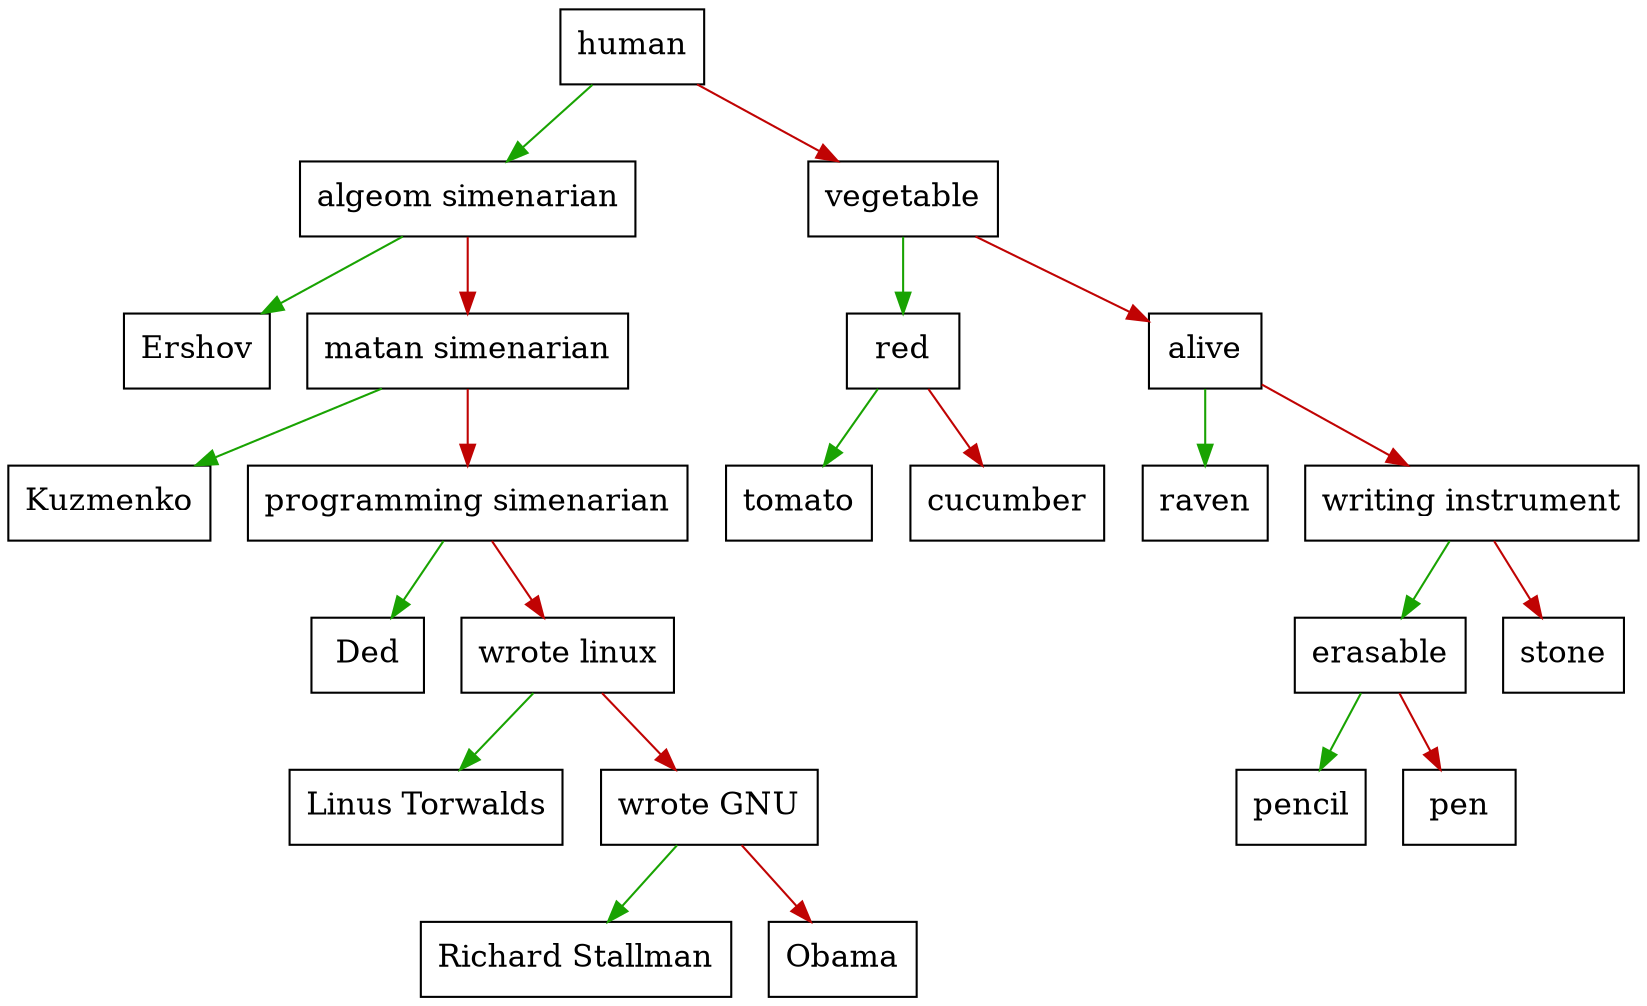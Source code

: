 digraph List {
	node [shape="record", fontsize=15] ;
	rankdir=TB;
	"0x55759c07ca10" [label = "{Ershov}"]
	"0x55759c07cb50" [label = "{Kuzmenko}"]
	"0x55759c07cc90" [label = "{Ded}"]
	"0x55759c07cdd0" [label = "{Linus Torwalds}"]
	"0x55759c07cf10" [label = "{Richard Stallman}"]
	"0x55759c07cfb0" [label = "{Obama}"]
	"0x55759c07ce70" [label = "{wrote GNU}"]
	"0x55759c07cd30" [label = "{wrote linux}"]
	"0x55759c07cbf0" [label = "{programming simenarian}"]
	"0x55759c07cab0" [label = "{matan simenarian}"]
	"0x55759c07c970" [label = "{algeom simenarian}"]
	"0x55759c07d190" [label = "{tomato}"]
	"0x55759c07d230" [label = "{cucumber}"]
	"0x55759c07d0f0" [label = "{red}"]
	"0x55759c07d370" [label = "{raven}"]
	"0x55759c07d550" [label = "{pencil}"]
	"0x55759c07d5f0" [label = "{pen}"]
	"0x55759c07d4b0" [label = "{erasable}"]
	"0x55759c07d690" [label = "{stone}"]
	"0x55759c07d410" [label = "{writing instrument}"]
	"0x55759c07d2d0" [label = "{alive}"]
	"0x55759c07d050" [label = "{vegetable}"]
	"0x55759c07b8c0" [label = "{human}"]
	edge [color = "#19A302"] ;
	"0x55759c07b8c0" -> "0x55759c07c970";
	edge [color = "#19A302"] ;
	"0x55759c07c970" -> "0x55759c07ca10";
	edge [color = "#19A302"] ;
	edge [color = "#C00303"] ;
	edge [color = "#C00303"] ;
	"0x55759c07c970" -> "0x55759c07cab0";
	edge [color = "#19A302"] ;
	"0x55759c07cab0" -> "0x55759c07cb50";
	edge [color = "#19A302"] ;
	edge [color = "#C00303"] ;
	edge [color = "#C00303"] ;
	"0x55759c07cab0" -> "0x55759c07cbf0";
	edge [color = "#19A302"] ;
	"0x55759c07cbf0" -> "0x55759c07cc90";
	edge [color = "#19A302"] ;
	edge [color = "#C00303"] ;
	edge [color = "#C00303"] ;
	"0x55759c07cbf0" -> "0x55759c07cd30";
	edge [color = "#19A302"] ;
	"0x55759c07cd30" -> "0x55759c07cdd0";
	edge [color = "#19A302"] ;
	edge [color = "#C00303"] ;
	edge [color = "#C00303"] ;
	"0x55759c07cd30" -> "0x55759c07ce70";
	edge [color = "#19A302"] ;
	"0x55759c07ce70" -> "0x55759c07cf10";
	edge [color = "#19A302"] ;
	edge [color = "#C00303"] ;
	edge [color = "#C00303"] ;
	"0x55759c07ce70" -> "0x55759c07cfb0";
	edge [color = "#19A302"] ;
	edge [color = "#C00303"] ;
	edge [color = "#C00303"] ;
	"0x55759c07b8c0" -> "0x55759c07d050";
	edge [color = "#19A302"] ;
	"0x55759c07d050" -> "0x55759c07d0f0";
	edge [color = "#19A302"] ;
	"0x55759c07d0f0" -> "0x55759c07d190";
	edge [color = "#19A302"] ;
	edge [color = "#C00303"] ;
	edge [color = "#C00303"] ;
	"0x55759c07d0f0" -> "0x55759c07d230";
	edge [color = "#19A302"] ;
	edge [color = "#C00303"] ;
	edge [color = "#C00303"] ;
	"0x55759c07d050" -> "0x55759c07d2d0";
	edge [color = "#19A302"] ;
	"0x55759c07d2d0" -> "0x55759c07d370";
	edge [color = "#19A302"] ;
	edge [color = "#C00303"] ;
	edge [color = "#C00303"] ;
	"0x55759c07d2d0" -> "0x55759c07d410";
	edge [color = "#19A302"] ;
	"0x55759c07d410" -> "0x55759c07d4b0";
	edge [color = "#19A302"] ;
	"0x55759c07d4b0" -> "0x55759c07d550";
	edge [color = "#19A302"] ;
	edge [color = "#C00303"] ;
	edge [color = "#C00303"] ;
	"0x55759c07d4b0" -> "0x55759c07d5f0";
	edge [color = "#19A302"] ;
	edge [color = "#C00303"] ;
	edge [color = "#C00303"] ;
	"0x55759c07d410" -> "0x55759c07d690";
	edge [color = "#19A302"] ;
	edge [color = "#C00303"] ;
}